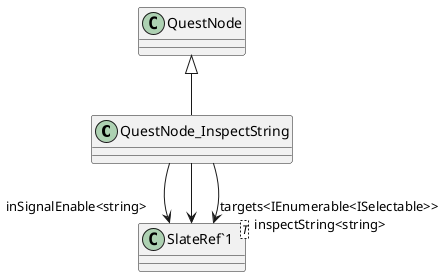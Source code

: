 @startuml
class QuestNode_InspectString {
}
class "SlateRef`1"<T> {
}
QuestNode <|-- QuestNode_InspectString
QuestNode_InspectString --> "inSignalEnable<string>" "SlateRef`1"
QuestNode_InspectString --> "targets<IEnumerable<ISelectable>>" "SlateRef`1"
QuestNode_InspectString --> "inspectString<string>" "SlateRef`1"
@enduml

